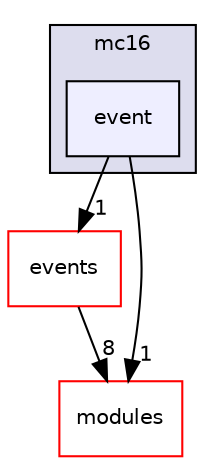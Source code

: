 digraph "event" {
  compound=true
  node [ fontsize="10", fontname="Helvetica"];
  edge [ labelfontsize="10", labelfontname="Helvetica"];
  subgraph clusterdir_bc82bf3ca7c5362cfdb8685ad0dbd6e8 {
    graph [ bgcolor="#ddddee", pencolor="black", label="mc16" fontname="Helvetica", fontsize="10", URL="dir_bc82bf3ca7c5362cfdb8685ad0dbd6e8.html"]
  dir_2e9d20a53d33e238a569447abc5fa473 [shape=box, label="event", style="filled", fillcolor="#eeeeff", pencolor="black", URL="dir_2e9d20a53d33e238a569447abc5fa473.html"];
  }
  dir_8c49963344259a26845032e86c0550c4 [shape=box label="events" fillcolor="white" style="filled" color="red" URL="dir_8c49963344259a26845032e86c0550c4.html"];
  dir_ee3c23494b4011e6a628e4900ef262df [shape=box label="modules" fillcolor="white" style="filled" color="red" URL="dir_ee3c23494b4011e6a628e4900ef262df.html"];
  dir_8c49963344259a26845032e86c0550c4->dir_ee3c23494b4011e6a628e4900ef262df [headlabel="8", labeldistance=1.5 headhref="dir_000019_000074.html"];
  dir_2e9d20a53d33e238a569447abc5fa473->dir_8c49963344259a26845032e86c0550c4 [headlabel="1", labeldistance=1.5 headhref="dir_000109_000019.html"];
  dir_2e9d20a53d33e238a569447abc5fa473->dir_ee3c23494b4011e6a628e4900ef262df [headlabel="1", labeldistance=1.5 headhref="dir_000109_000074.html"];
}
